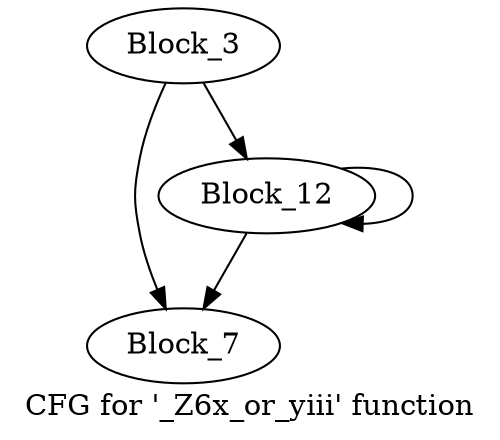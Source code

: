 digraph "CFG for '_Z6x_or_yiii' function" {
	label="CFG for '_Z6x_or_yiii' function";

	block_3 [label="Block_3"];
	block_3:s0 -> block_7;
	block_3:s1 -> block_12;
	block_7 [label="Block_7"];
	block_12 [label="Block_12"];
	block_12:s0 -> block_7;
	block_12:s1 -> block_12;
}

